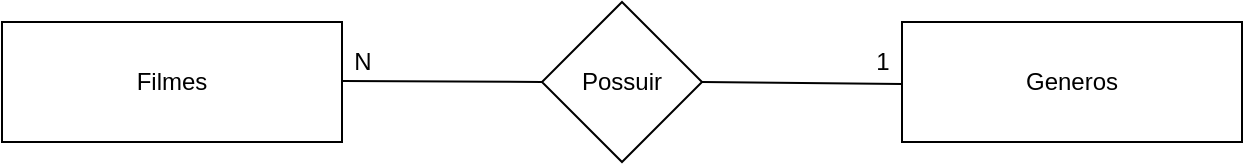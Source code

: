 <mxfile version="14.4.2" type="device"><diagram id="wN_NfPuWq_idj5vJfQEg" name="Page-1"><mxGraphModel dx="1422" dy="794" grid="1" gridSize="10" guides="1" tooltips="1" connect="1" arrows="1" fold="1" page="1" pageScale="1" pageWidth="827" pageHeight="1169" math="0" shadow="0"><root><mxCell id="0"/><mxCell id="1" parent="0"/><mxCell id="NtqFX7STeGjyFBpQ1QN8-1" value="" style="rounded=0;whiteSpace=wrap;html=1;" vertex="1" parent="1"><mxGeometry x="130" y="310" width="170" height="60" as="geometry"/></mxCell><mxCell id="NtqFX7STeGjyFBpQ1QN8-2" value="" style="rounded=0;whiteSpace=wrap;html=1;" vertex="1" parent="1"><mxGeometry x="580" y="310" width="170" height="60" as="geometry"/></mxCell><mxCell id="NtqFX7STeGjyFBpQ1QN8-4" value="" style="endArrow=none;html=1;" edge="1" parent="1" source="NtqFX7STeGjyFBpQ1QN8-5"><mxGeometry width="50" height="50" relative="1" as="geometry"><mxPoint x="300" y="339.5" as="sourcePoint"/><mxPoint x="430" y="339.5" as="targetPoint"/></mxGeometry></mxCell><mxCell id="NtqFX7STeGjyFBpQ1QN8-7" value="" style="endArrow=none;html=1;exitX=1;exitY=0.5;exitDx=0;exitDy=0;" edge="1" parent="1" source="NtqFX7STeGjyFBpQ1QN8-14"><mxGeometry width="50" height="50" relative="1" as="geometry"><mxPoint x="470" y="339.5" as="sourcePoint"/><mxPoint x="580" y="340" as="targetPoint"/></mxGeometry></mxCell><mxCell id="NtqFX7STeGjyFBpQ1QN8-5" value="" style="rhombus;whiteSpace=wrap;html=1;" vertex="1" parent="1"><mxGeometry x="400" y="300" width="80" height="80" as="geometry"/></mxCell><mxCell id="NtqFX7STeGjyFBpQ1QN8-8" value="" style="endArrow=none;html=1;entryX=0;entryY=0.5;entryDx=0;entryDy=0;" edge="1" parent="1" target="NtqFX7STeGjyFBpQ1QN8-5"><mxGeometry width="50" height="50" relative="1" as="geometry"><mxPoint x="300" y="339.5" as="sourcePoint"/><mxPoint x="370" y="340" as="targetPoint"/></mxGeometry></mxCell><mxCell id="NtqFX7STeGjyFBpQ1QN8-9" value="Filmes" style="text;html=1;strokeColor=none;fillColor=none;align=center;verticalAlign=middle;whiteSpace=wrap;rounded=0;" vertex="1" parent="1"><mxGeometry x="160" y="330" width="110" height="20" as="geometry"/></mxCell><mxCell id="NtqFX7STeGjyFBpQ1QN8-10" value="Generos" style="text;html=1;strokeColor=none;fillColor=none;align=center;verticalAlign=middle;whiteSpace=wrap;rounded=0;" vertex="1" parent="1"><mxGeometry x="610" y="330" width="110" height="20" as="geometry"/></mxCell><mxCell id="NtqFX7STeGjyFBpQ1QN8-11" value="Possuir" style="text;html=1;strokeColor=none;fillColor=none;align=center;verticalAlign=middle;whiteSpace=wrap;rounded=0;" vertex="1" parent="1"><mxGeometry x="385" y="330" width="110" height="20" as="geometry"/></mxCell><mxCell id="NtqFX7STeGjyFBpQ1QN8-13" value="N" style="text;html=1;align=center;verticalAlign=middle;resizable=0;points=[];autosize=1;" vertex="1" parent="1"><mxGeometry x="300" y="320" width="20" height="20" as="geometry"/></mxCell><mxCell id="NtqFX7STeGjyFBpQ1QN8-14" value="1" style="text;html=1;align=center;verticalAlign=middle;resizable=0;points=[];autosize=1;" vertex="1" parent="1"><mxGeometry x="560" y="320" width="20" height="20" as="geometry"/></mxCell><mxCell id="NtqFX7STeGjyFBpQ1QN8-15" value="" style="endArrow=none;html=1;exitX=1;exitY=0.5;exitDx=0;exitDy=0;" edge="1" parent="1" source="NtqFX7STeGjyFBpQ1QN8-5"><mxGeometry width="50" height="50" relative="1" as="geometry"><mxPoint x="480" y="340" as="sourcePoint"/><mxPoint x="580" y="341" as="targetPoint"/></mxGeometry></mxCell></root></mxGraphModel></diagram></mxfile>